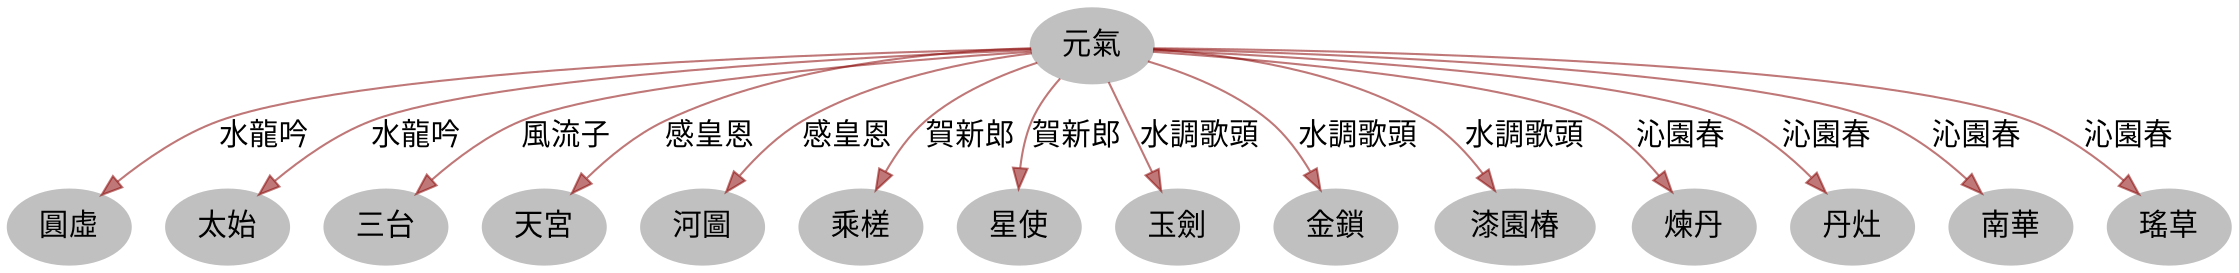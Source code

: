 digraph PoemKeywords {
	fontname="SimHei"
	node [color=grey, fontname="SimHei,SimSun" style=filled];
	edge [fontname="SimSun"];
    元氣 -> 圓虛 [label="水龍吟" color="#88000088"];
	元氣 -> 太始 [label="水龍吟" color="#88000088"];
	元氣 -> 三台 [label="風流子" color="#88000088"];
	元氣 -> 天宮 [label="感皇恩" color="#88000088"];
	元氣 -> 河圖 [label="感皇恩" color="#88000088"];
	元氣 -> 乘槎 [label="賀新郎" color="#88000088"];
	元氣 -> 星使 [label="賀新郎" color="#88000088"];
	元氣 -> {玉劍 ; 金鎖 ; 漆園椿} [label="水調歌頭" color="#88000088"];
	元氣 -> {煉丹 ; 丹灶 ; 南華 ; 瑤草} [label="沁園春" color="#88000088"];
}

